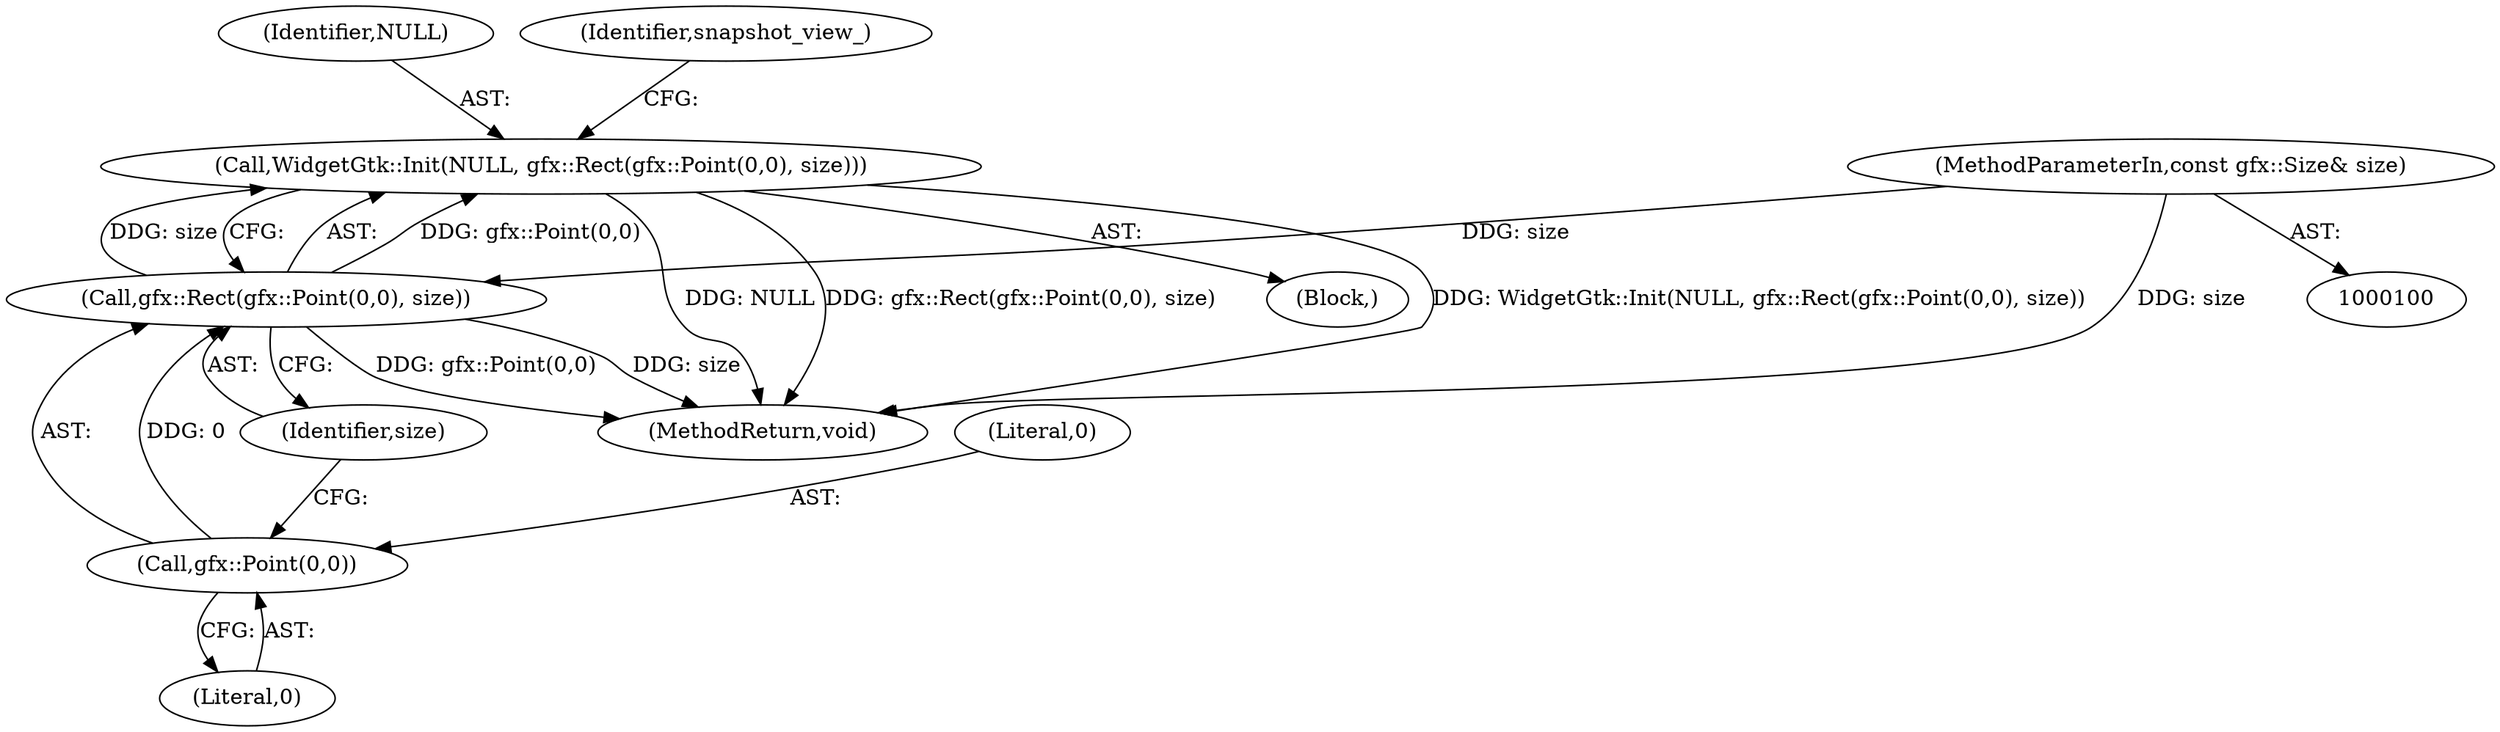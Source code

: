 digraph "1_Chrome_ee8d6fd30b022ac2c87b7a190c954e7bb3c9b21e_2@del" {
"1000120" [label="(Call,WidgetGtk::Init(NULL, gfx::Rect(gfx::Point(0,0), size)))"];
"1000122" [label="(Call,gfx::Rect(gfx::Point(0,0), size))"];
"1000123" [label="(Call,gfx::Point(0,0))"];
"1000101" [label="(MethodParameterIn,const gfx::Size& size)"];
"1000121" [label="(Identifier,NULL)"];
"1000104" [label="(Block,)"];
"1000132" [label="(MethodReturn,void)"];
"1000123" [label="(Call,gfx::Point(0,0))"];
"1000101" [label="(MethodParameterIn,const gfx::Size& size)"];
"1000126" [label="(Identifier,size)"];
"1000124" [label="(Literal,0)"];
"1000120" [label="(Call,WidgetGtk::Init(NULL, gfx::Rect(gfx::Point(0,0), size)))"];
"1000128" [label="(Identifier,snapshot_view_)"];
"1000125" [label="(Literal,0)"];
"1000122" [label="(Call,gfx::Rect(gfx::Point(0,0), size))"];
"1000120" -> "1000104"  [label="AST: "];
"1000120" -> "1000122"  [label="CFG: "];
"1000121" -> "1000120"  [label="AST: "];
"1000122" -> "1000120"  [label="AST: "];
"1000128" -> "1000120"  [label="CFG: "];
"1000120" -> "1000132"  [label="DDG: NULL"];
"1000120" -> "1000132"  [label="DDG: gfx::Rect(gfx::Point(0,0), size)"];
"1000120" -> "1000132"  [label="DDG: WidgetGtk::Init(NULL, gfx::Rect(gfx::Point(0,0), size))"];
"1000122" -> "1000120"  [label="DDG: gfx::Point(0,0)"];
"1000122" -> "1000120"  [label="DDG: size"];
"1000122" -> "1000126"  [label="CFG: "];
"1000123" -> "1000122"  [label="AST: "];
"1000126" -> "1000122"  [label="AST: "];
"1000122" -> "1000132"  [label="DDG: gfx::Point(0,0)"];
"1000122" -> "1000132"  [label="DDG: size"];
"1000123" -> "1000122"  [label="DDG: 0"];
"1000101" -> "1000122"  [label="DDG: size"];
"1000123" -> "1000125"  [label="CFG: "];
"1000124" -> "1000123"  [label="AST: "];
"1000125" -> "1000123"  [label="AST: "];
"1000126" -> "1000123"  [label="CFG: "];
"1000101" -> "1000100"  [label="AST: "];
"1000101" -> "1000132"  [label="DDG: size"];
}
